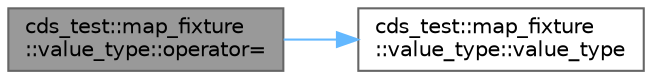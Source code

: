 digraph "cds_test::map_fixture::value_type::operator="
{
 // LATEX_PDF_SIZE
  bgcolor="transparent";
  edge [fontname=Helvetica,fontsize=10,labelfontname=Helvetica,labelfontsize=10];
  node [fontname=Helvetica,fontsize=10,shape=box,height=0.2,width=0.4];
  rankdir="LR";
  Node1 [id="Node000001",label="cds_test::map_fixture\l::value_type::operator=",height=0.2,width=0.4,color="gray40", fillcolor="grey60", style="filled", fontcolor="black",tooltip=" "];
  Node1 -> Node2 [id="edge1_Node000001_Node000002",color="steelblue1",style="solid",tooltip=" "];
  Node2 [id="Node000002",label="cds_test::map_fixture\l::value_type::value_type",height=0.2,width=0.4,color="grey40", fillcolor="white", style="filled",URL="$structcds__test_1_1map__fixture_1_1value__type.html#a0528d2509063d09e83d7d7ab70fce479",tooltip=" "];
}
